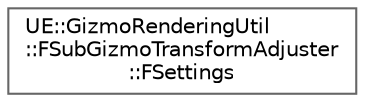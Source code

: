 digraph "Graphical Class Hierarchy"
{
 // INTERACTIVE_SVG=YES
 // LATEX_PDF_SIZE
  bgcolor="transparent";
  edge [fontname=Helvetica,fontsize=10,labelfontname=Helvetica,labelfontsize=10];
  node [fontname=Helvetica,fontsize=10,shape=box,height=0.2,width=0.4];
  rankdir="LR";
  Node0 [id="Node000000",label="UE::GizmoRenderingUtil\l::FSubGizmoTransformAdjuster\l::FSettings",height=0.2,width=0.4,color="grey40", fillcolor="white", style="filled",URL="$db/d32/structUE_1_1GizmoRenderingUtil_1_1FSubGizmoTransformAdjuster_1_1FSettings.html",tooltip=" "];
}
